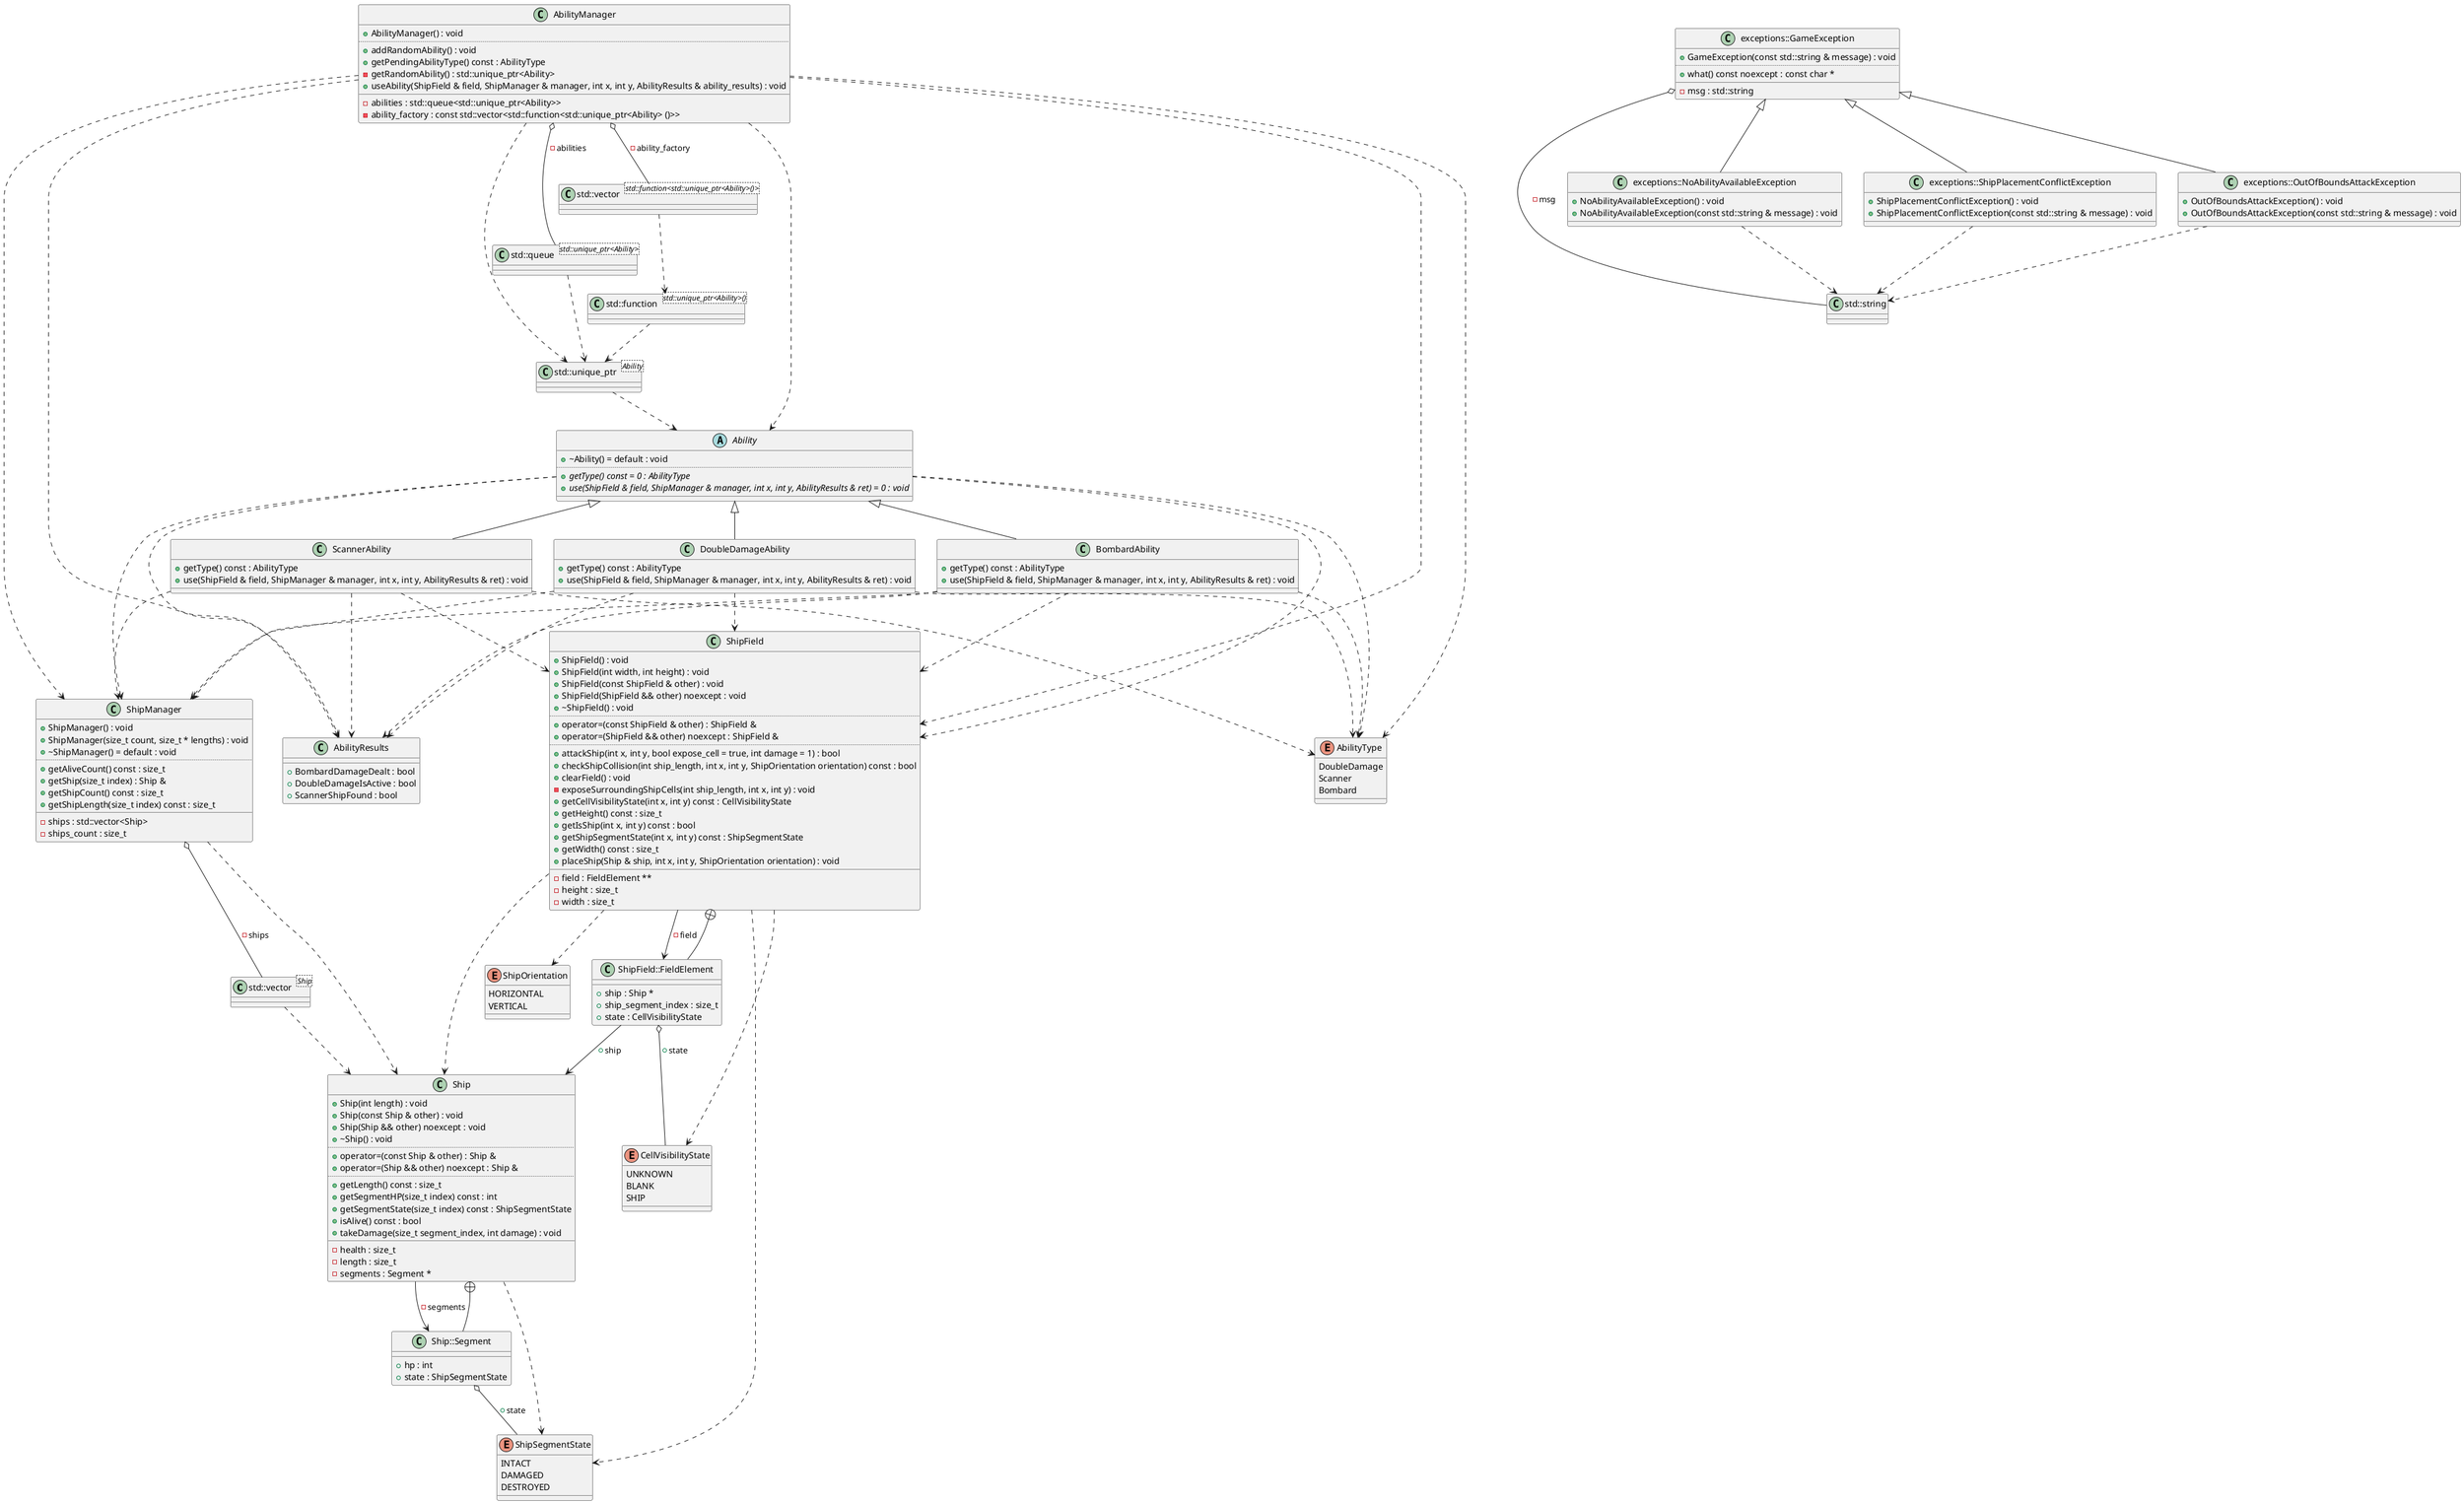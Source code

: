 @startuml
class "std::vector<Ship>" as C_0010668212532447068380
class C_0010668212532447068380 {
__
}
class "std::unique_ptr<Ability>" as C_0002593715388203665760
class C_0002593715388203665760 {
__
}
class "std::queue<std::unique_ptr<Ability>>" as C_0006911030825501507270
class C_0006911030825501507270 {
__
}
class "std::function<std::unique_ptr<Ability>()>" as C_0006416152866459361376
class C_0006416152866459361376 {
__
}
class "std::vector<std::function<std::unique_ptr<Ability>()>>" as C_0003282825241778546884
class C_0003282825241778546884 {
__
}
class "std::string" as C_0001275076681856179721
class C_0001275076681856179721 {
__
}
class "AbilityResults" as C_0005219465313958275113
class C_0005219465313958275113 {
__
+BombardDamageDealt : bool
+DoubleDamageIsActive : bool
+ScannerShipFound : bool
}
enum "AbilityType" as C_0006740456236575953687
enum C_0006740456236575953687 {
DoubleDamage
Scanner
Bombard
}
enum "ShipSegmentState" as C_0014256742677139282670
enum C_0014256742677139282670 {
INTACT
DAMAGED
DESTROYED
}
enum "ShipOrientation" as C_0002579181642537833876
enum C_0002579181642537833876 {
HORIZONTAL
VERTICAL
}
enum "CellVisibilityState" as C_0003333043679234439357
enum C_0003333043679234439357 {
UNKNOWN
BLANK
SHIP
}
class "Ship" as C_0014529657433315016423
class C_0014529657433315016423 {
+Ship(int length) : void
+Ship(const Ship & other) : void
+Ship(Ship && other) noexcept : void
+~Ship() : void
..
+operator=(const Ship & other) : Ship &
+operator=(Ship && other) noexcept : Ship &
..
+getLength() const : size_t
+getSegmentHP(size_t index) const : int
+getSegmentState(size_t index) const : ShipSegmentState
+isAlive() const : bool
+takeDamage(size_t segment_index, int damage) : void
__
-health : size_t
-length : size_t
-segments : Segment *
}
class "Ship::Segment" as C_0000674658759292391449
class C_0000674658759292391449 {
__
+hp : int
+state : ShipSegmentState
}
class "ShipField" as C_0003843296779074973901
class C_0003843296779074973901 {
+ShipField() : void
+ShipField(int width, int height) : void
+ShipField(const ShipField & other) : void
+ShipField(ShipField && other) noexcept : void
+~ShipField() : void
..
+operator=(const ShipField & other) : ShipField &
+operator=(ShipField && other) noexcept : ShipField &
..
+attackShip(int x, int y, bool expose_cell = true, int damage = 1) : bool
+checkShipCollision(int ship_length, int x, int y, ShipOrientation orientation) const : bool
+clearField() : void
-exposeSurroundingShipCells(int ship_length, int x, int y) : void
+getCellVisibilityState(int x, int y) const : CellVisibilityState
+getHeight() const : size_t
+getIsShip(int x, int y) const : bool
+getShipSegmentState(int x, int y) const : ShipSegmentState
+getWidth() const : size_t
+placeShip(Ship & ship, int x, int y, ShipOrientation orientation) : void
__
-field : FieldElement **
-height : size_t
-width : size_t
}
class "ShipField::FieldElement" as C_0000316359785794417378
class C_0000316359785794417378 {
__
+ship : Ship *
+ship_segment_index : size_t
+state : CellVisibilityState
}
class "ShipManager" as C_0017499122254539489506
class C_0017499122254539489506 {
+ShipManager() : void
+ShipManager(size_t count, size_t * lengths) : void
+~ShipManager() = default : void
..
+getAliveCount() const : size_t
+getShip(size_t index) : Ship &
+getShipCount() const : size_t
+getShipLength(size_t index) const : size_t
__
-ships : std::vector<Ship>
-ships_count : size_t
}
abstract "Ability" as C_0017635961848386255115
abstract C_0017635961848386255115 {
+~Ability() = default : void
..
{abstract} +getType() const = 0 : AbilityType
{abstract} +use(ShipField & field, ShipManager & manager, int x, int y, AbilityResults & ret) = 0 : void
__
}
class "AbilityManager" as C_0002235219345516323367
class C_0002235219345516323367 {
+AbilityManager() : void
..
+addRandomAbility() : void
+getPendingAbilityType() const : AbilityType
-getRandomAbility() : std::unique_ptr<Ability>
+useAbility(ShipField & field, ShipManager & manager, int x, int y, AbilityResults & ability_results) : void
__
-abilities : std::queue<std::unique_ptr<Ability>>
-ability_factory : const std::vector<std::function<std::unique_ptr<Ability> ()>>
}
class "BombardAbility" as C_0012849869308180511032
class C_0012849869308180511032 {
+getType() const : AbilityType
+use(ShipField & field, ShipManager & manager, int x, int y, AbilityResults & ret) : void
__
}
class "DoubleDamageAbility" as C_0002469271380474702704
class C_0002469271380474702704 {
+getType() const : AbilityType
+use(ShipField & field, ShipManager & manager, int x, int y, AbilityResults & ret) : void
__
}
class "ScannerAbility" as C_0005147631956111864072
class C_0005147631956111864072 {
+getType() const : AbilityType
+use(ShipField & field, ShipManager & manager, int x, int y, AbilityResults & ret) : void
__
}
class "exceptions::GameException" as C_0007589199267016446353
class C_0007589199267016446353 {
+GameException(const std::string & message) : void
..
+what() const noexcept : const char *
__
-msg : std::string
}
class "exceptions::NoAbilityAvailableException" as C_0006087931829388500955
class C_0006087931829388500955 {
+NoAbilityAvailableException() : void
+NoAbilityAvailableException(const std::string & message) : void
__
}
class "exceptions::ShipPlacementConflictException" as C_0014145847858458416793
class C_0014145847858458416793 {
+ShipPlacementConflictException() : void
+ShipPlacementConflictException(const std::string & message) : void
__
}
class "exceptions::OutOfBoundsAttackException" as C_0000456049838779900119
class C_0000456049838779900119 {
+OutOfBoundsAttackException() : void
+OutOfBoundsAttackException(const std::string & message) : void
__
}
C_0010668212532447068380 ..> C_0014529657433315016423
C_0002593715388203665760 ..> C_0017635961848386255115
C_0006911030825501507270 ..> C_0002593715388203665760
C_0006416152866459361376 ..> C_0002593715388203665760
C_0003282825241778546884 ..> C_0006416152866459361376
C_0014529657433315016423 ..> C_0014256742677139282670
C_0014529657433315016423 --> C_0000674658759292391449 : -segments
C_0000674658759292391449 --+ C_0014529657433315016423
C_0000674658759292391449 o-- C_0014256742677139282670 : +state
C_0003843296779074973901 ..> C_0002579181642537833876
C_0003843296779074973901 ..> C_0003333043679234439357
C_0003843296779074973901 ..> C_0014256742677139282670
C_0003843296779074973901 ..> C_0014529657433315016423
C_0003843296779074973901 --> C_0000316359785794417378 : -field
C_0000316359785794417378 --+ C_0003843296779074973901
C_0000316359785794417378 o-- C_0003333043679234439357 : +state
C_0000316359785794417378 --> C_0014529657433315016423 : +ship
C_0017499122254539489506 ..> C_0014529657433315016423
C_0017499122254539489506 o-- C_0010668212532447068380 : -ships
C_0017635961848386255115 ..> C_0003843296779074973901
C_0017635961848386255115 ..> C_0017499122254539489506
C_0017635961848386255115 ..> C_0005219465313958275113
C_0017635961848386255115 ..> C_0006740456236575953687
C_0002235219345516323367 ..> C_0002593715388203665760
C_0002235219345516323367 ..> C_0017635961848386255115
C_0002235219345516323367 ..> C_0003843296779074973901
C_0002235219345516323367 ..> C_0017499122254539489506
C_0002235219345516323367 ..> C_0005219465313958275113
C_0002235219345516323367 ..> C_0006740456236575953687
C_0002235219345516323367 o-- C_0006911030825501507270 : -abilities
C_0002235219345516323367 o-- C_0003282825241778546884 : -ability_factory
C_0012849869308180511032 ..> C_0003843296779074973901
C_0012849869308180511032 ..> C_0017499122254539489506
C_0012849869308180511032 ..> C_0005219465313958275113
C_0012849869308180511032 ..> C_0006740456236575953687
C_0017635961848386255115 <|-- C_0012849869308180511032

C_0002469271380474702704 ..> C_0003843296779074973901
C_0002469271380474702704 ..> C_0017499122254539489506
C_0002469271380474702704 ..> C_0005219465313958275113
C_0002469271380474702704 ..> C_0006740456236575953687
C_0017635961848386255115 <|-- C_0002469271380474702704

C_0005147631956111864072 ..> C_0003843296779074973901
C_0005147631956111864072 ..> C_0017499122254539489506
C_0005147631956111864072 ..> C_0005219465313958275113
C_0005147631956111864072 ..> C_0006740456236575953687
C_0017635961848386255115 <|-- C_0005147631956111864072

C_0007589199267016446353 o-- C_0001275076681856179721 : -msg
C_0006087931829388500955 ..> C_0001275076681856179721
C_0007589199267016446353 <|-- C_0006087931829388500955

C_0014145847858458416793 ..> C_0001275076681856179721
C_0007589199267016446353 <|-- C_0014145847858458416793

C_0000456049838779900119 ..> C_0001275076681856179721
C_0007589199267016446353 <|-- C_0000456049838779900119


'Generated with clang-uml, version 0.5.5
'LLVM version clang version 18.1.8
@enduml
